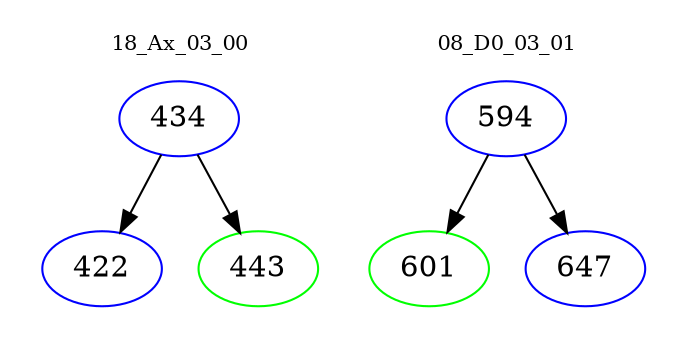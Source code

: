 digraph{
subgraph cluster_0 {
color = white
label = "18_Ax_03_00";
fontsize=10;
T0_434 [label="434", color="blue"]
T0_434 -> T0_422 [color="black"]
T0_422 [label="422", color="blue"]
T0_434 -> T0_443 [color="black"]
T0_443 [label="443", color="green"]
}
subgraph cluster_1 {
color = white
label = "08_D0_03_01";
fontsize=10;
T1_594 [label="594", color="blue"]
T1_594 -> T1_601 [color="black"]
T1_601 [label="601", color="green"]
T1_594 -> T1_647 [color="black"]
T1_647 [label="647", color="blue"]
}
}
